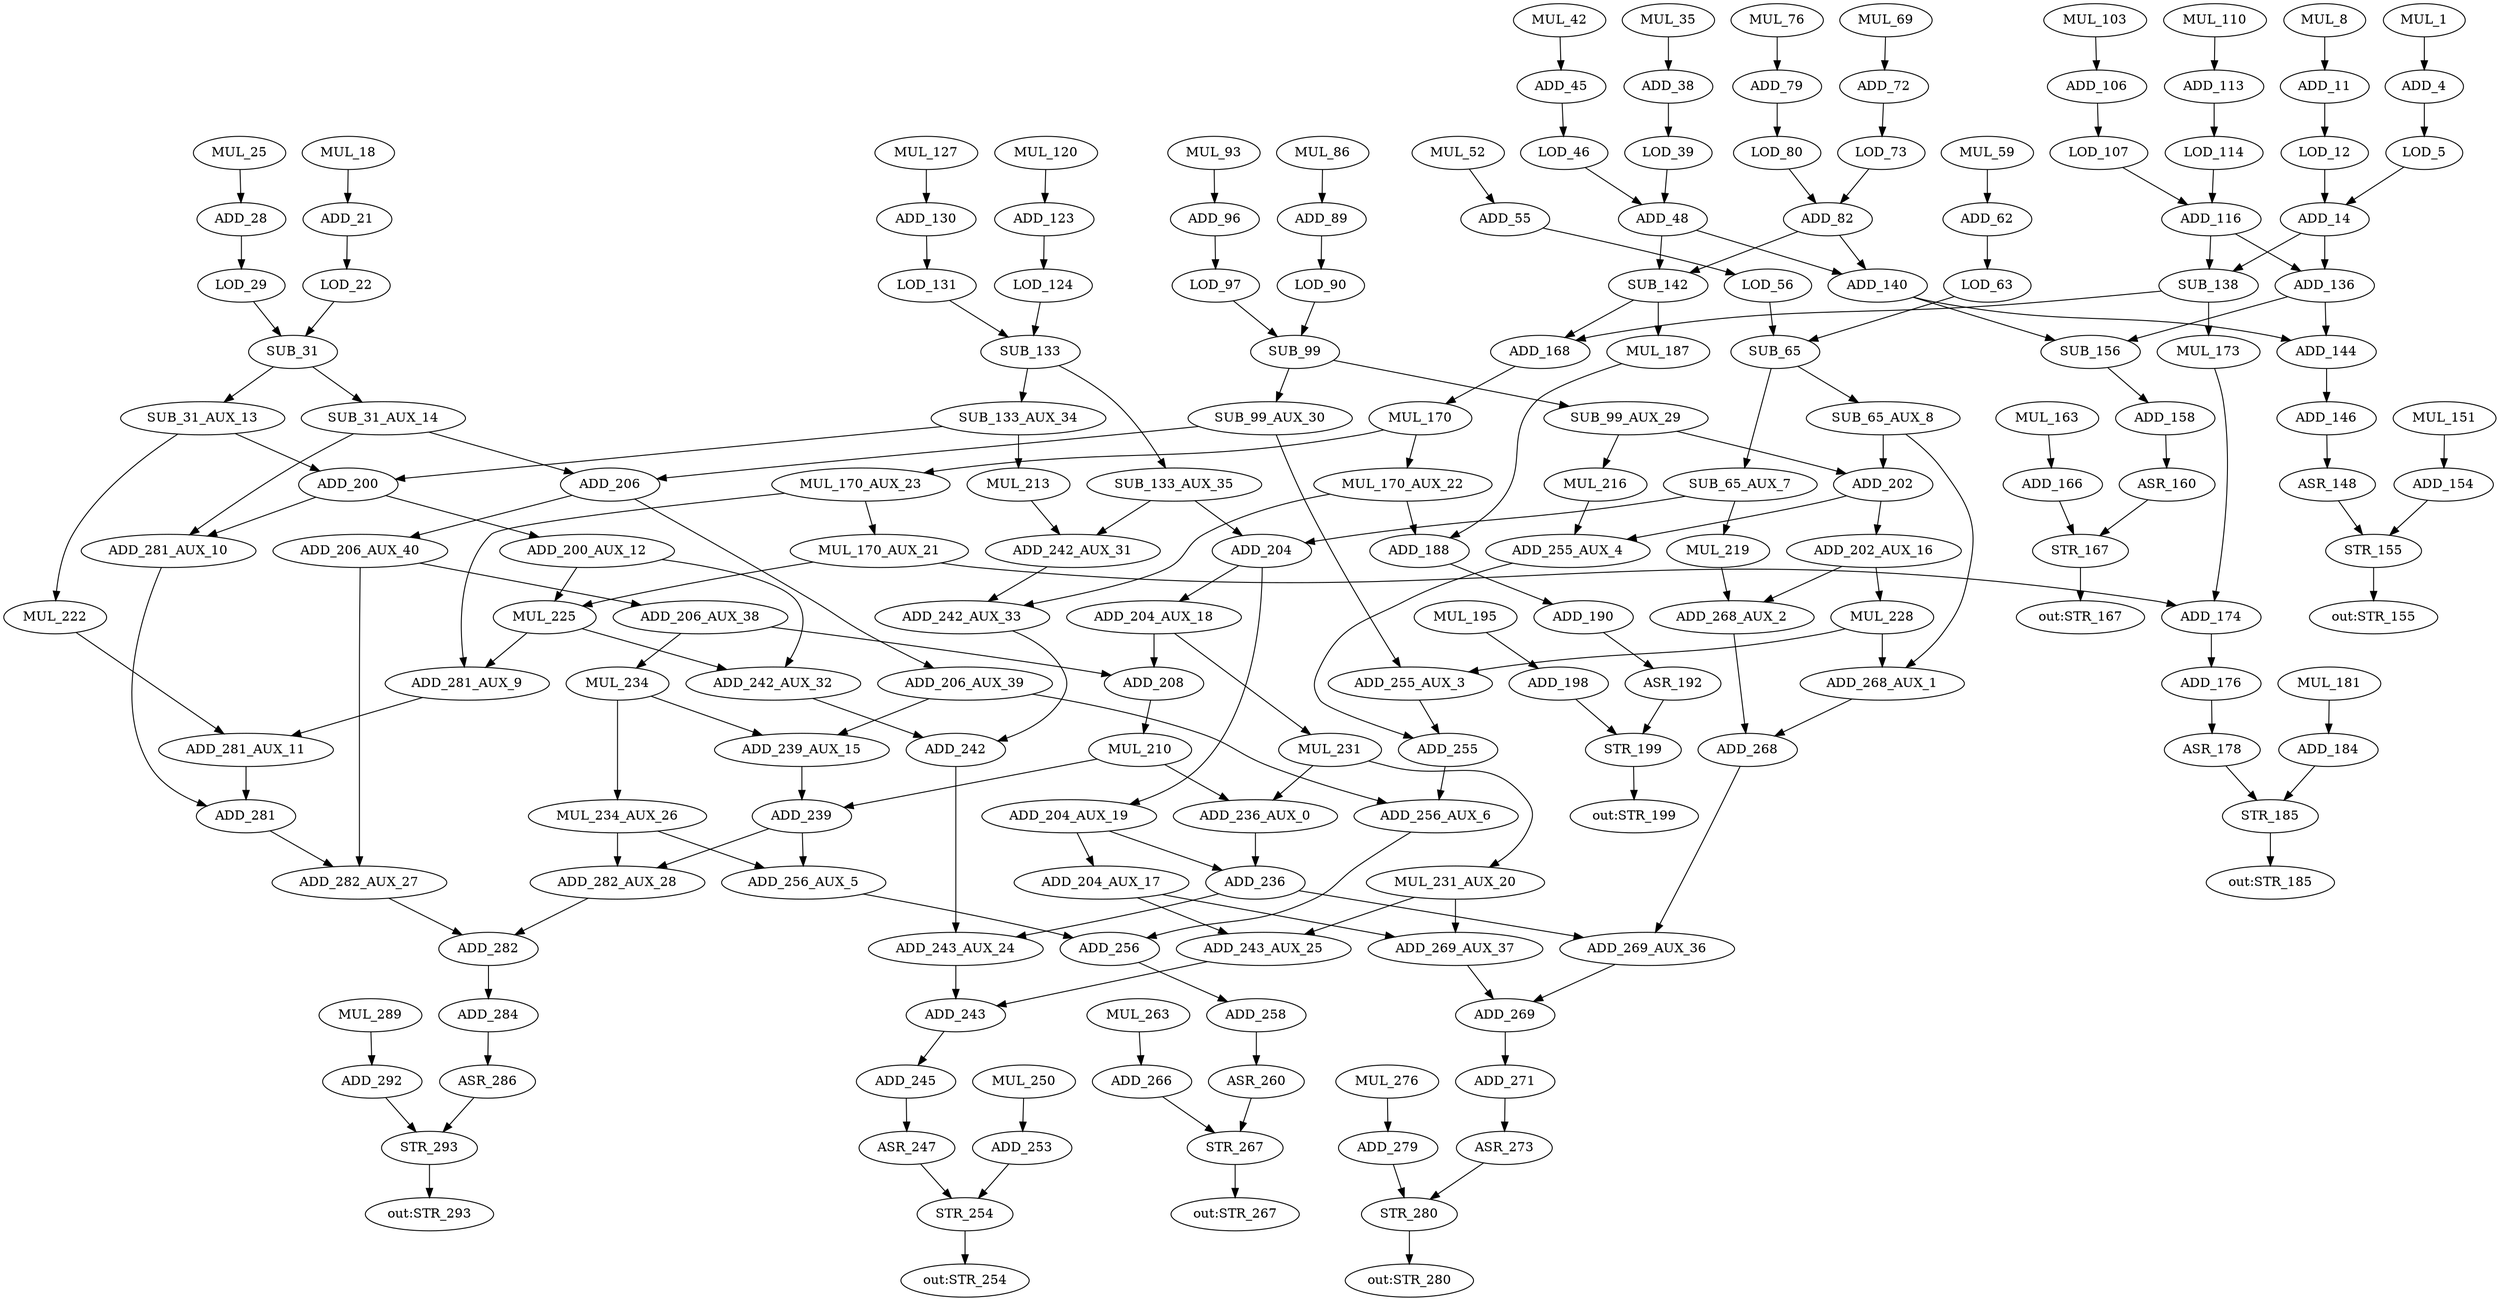 strict digraph "jpeg_fdct_islow" {
ADD_190 [label=ADD_190];
SUB_138 [label=SUB_138];
MUL_228 [label=MUL_228];
ADD_239_AUX_15 [label=ADD_239_AUX_15];
ADD_271 [label=ADD_271];
LOD_131 [label=LOD_131];
ADD_279 [label=ADD_279];
ADD_255_AUX_4 [label=ADD_255_AUX_4];
ADD_239 [label=ADD_239];
LOD_12 [label=LOD_12];
ADD_284 [label=ADD_284];
SUB_133_AUX_34 [label=SUB_133_AUX_34];
ADD_206 [label=ADD_206];
ADD_292 [label=ADD_292];
MUL_187 [label=MUL_187];
MUL_69 [label=MUL_69];
ADD_253 [label=ADD_253];
SUB_156 [label=SUB_156];
ADD_106 [label=ADD_106];
MUL_263 [label=MUL_263];
ADD_204_AUX_18 [label=ADD_204_AUX_18];
SUB_133_AUX_35 [label=SUB_133_AUX_35];
SUB_31_AUX_13 [label=SUB_31_AUX_13];
LOD_63 [label=LOD_63];
MUL_225 [label=MUL_225];
ADD_28 [label=ADD_28];
ADD_202_AUX_16 [label=ADD_202_AUX_16];
ADD_146 [label=ADD_146];
SUB_99 [label=SUB_99];
MUL_25 [label=MUL_25];
ASR_260 [label=ASR_260];
MUL_222 [label=MUL_222];
ADD_268 [label=ADD_268];
STR_280 [label=STR_280];
MUL_234 [label=MUL_234];
ADD_281_AUX_10 [label=ADD_281_AUX_10];
STR_293 [label=STR_293];
ADD_281_AUX_9 [label=ADD_281_AUX_9];
ADD_136 [label=ADD_136];
MUL_93 [label=MUL_93];
ADD_206_AUX_40 [label=ADD_206_AUX_40];
ADD_242 [label=ADD_242];
ADD_200 [label=ADD_200];
ADD_208 [label=ADD_208];
ADD_243_AUX_24 [label=ADD_243_AUX_24];
ADD_14 [label=ADD_14];
ADD_204 [label=ADD_204];
MUL_210 [label=MUL_210];
ADD_245 [label=ADD_245];
MUL_216 [label=MUL_216];
MUL_18 [label=MUL_18];
MUL_120 [label=MUL_120];
ADD_282 [label=ADD_282];
ADD_62 [label=ADD_62];
ADD_242_AUX_32 [label=ADD_242_AUX_32];
ADD_158 [label=ADD_158];
MUL_276 [label=MUL_276];
SUB_65_AUX_7 [label=SUB_65_AUX_7];
LOD_46 [label=LOD_46];
SUB_99_AUX_30 [label=SUB_99_AUX_30];
ADD_255 [label=ADD_255];
MUL_163 [label=MUL_163];
ADD_269 [label=ADD_269];
MUL_110 [label=MUL_110];
MUL_86 [label=MUL_86];
STR_185 [label=STR_185];
ADD_198 [label=ADD_198];
ADD_184 [label=ADD_184];
ADD_206_AUX_38 [label=ADD_206_AUX_38];
ASR_286 [label=ASR_286];
MUL_234_AUX_26 [label=MUL_234_AUX_26];
ADD_89 [label=ADD_89];
ADD_204_AUX_19 [label=ADD_204_AUX_19];
MUL_195 [label=MUL_195];
ADD_174 [label=ADD_174];
ADD_268_AUX_1 [label=ADD_268_AUX_1];
MUL_213 [label=MUL_213];
MUL_151 [label=MUL_151];
ADD_176 [label=ADD_176];
ADD_206_AUX_39 [label=ADD_206_AUX_39];
ASR_160 [label=ASR_160];
MUL_170 [label=MUL_170];
MUL_231 [label=MUL_231];
LOD_97 [label=LOD_97];
MUL_127 [label=MUL_127];
ADD_269_AUX_36 [label=ADD_269_AUX_36];
ADD_48 [label=ADD_48];
ADD_243 [label=ADD_243];
ADD_282_AUX_27 [label=ADD_282_AUX_27];
ADD_82 [label=ADD_82];
ASR_192 [label=ASR_192];
SUB_133 [label=SUB_133];
LOD_80 [label=LOD_80];
ADD_243_AUX_25 [label=ADD_243_AUX_25];
MUL_42 [label=MUL_42];
ADD_204_AUX_17 [label=ADD_204_AUX_17];
ADD_116 [label=ADD_116];
ADD_242_AUX_33 [label=ADD_242_AUX_33];
ADD_256_AUX_6 [label=ADD_256_AUX_6];
STR_167 [label=STR_167];
ADD_242_AUX_31 [label=ADD_242_AUX_31];
LOD_29 [label=LOD_29];
ADD_202 [label=ADD_202];
ADD_4 [label=ADD_4];
MUL_231_AUX_20 [label=MUL_231_AUX_20];
LOD_39 [label=LOD_39];
MUL_52 [label=MUL_52];
ADD_236 [label=ADD_236];
ADD_282_AUX_28 [label=ADD_282_AUX_28];
ASR_273 [label=ASR_273];
LOD_124 [label=LOD_124];
ADD_96 [label=ADD_96];
MUL_289 [label=MUL_289];
SUB_65_AUX_8 [label=SUB_65_AUX_8];
ADD_256_AUX_5 [label=ADD_256_AUX_5];
SUB_99_AUX_29 [label=SUB_99_AUX_29];
SUB_142 [label=SUB_142];
MUL_59 [label=MUL_59];
LOD_107 [label=LOD_107];
MUL_219 [label=MUL_219];
ASR_148 [label=ASR_148];
LOD_5 [label=LOD_5];
LOD_73 [label=LOD_73];
MUL_76 [label=MUL_76];
LOD_22 [label=LOD_22];
STR_267 [label=STR_267];
ASR_178 [label=ASR_178];
ADD_72 [label=ADD_72];
ADD_268_AUX_2 [label=ADD_268_AUX_2];
ADD_281 [label=ADD_281];
ADD_79 [label=ADD_79];
ADD_168 [label=ADD_168];
MUL_250 [label=MUL_250];
ADD_255_AUX_3 [label=ADD_255_AUX_3];
MUL_8 [label=MUL_8];
SUB_31 [label=SUB_31];
ADD_166 [label=ADD_166];
ASR_247 [label=ASR_247];
ADD_256 [label=ADD_256];
ADD_38 [label=ADD_38];
ADD_11 [label=ADD_11];
MUL_170_AUX_23 [label=MUL_170_AUX_23];
MUL_173 [label=MUL_173];
ADD_266 [label=ADD_266];
ADD_188 [label=ADD_188];
ADD_200_AUX_12 [label=ADD_200_AUX_12];
ADD_140 [label=ADD_140];
ADD_258 [label=ADD_258];
ADD_154 [label=ADD_154];
LOD_114 [label=LOD_114];
MUL_35 [label=MUL_35];
ADD_21 [label=ADD_21];
LOD_90 [label=LOD_90];
STR_155 [label=STR_155];
LOD_56 [label=LOD_56];
SUB_31_AUX_14 [label=SUB_31_AUX_14];
STR_254 [label=STR_254];
ADD_123 [label=ADD_123];
ADD_236_AUX_0 [label=ADD_236_AUX_0];
ADD_144 [label=ADD_144];
ADD_269_AUX_37 [label=ADD_269_AUX_37];
ADD_55 [label=ADD_55];
MUL_170_AUX_21 [label=MUL_170_AUX_21];
STR_199 [label=STR_199];
MUL_170_AUX_22 [label=MUL_170_AUX_22];
MUL_181 [label=MUL_181];
ADD_113 [label=ADD_113];
ADD_281_AUX_11 [label=ADD_281_AUX_11];
ADD_45 [label=ADD_45];
MUL_1 [label=MUL_1];
ADD_130 [label=ADD_130];
SUB_65 [label=SUB_65];
MUL_103 [label=MUL_103];
"out:STR_280";
"out:STR_293";
"out:STR_185";
"out:STR_167";
"out:STR_267";
"out:STR_155";
"out:STR_254";
"out:STR_199";
ADD_190 -> ASR_192  [name=75];
SUB_138 -> MUL_173  [name=50];
SUB_138 -> ADD_168  [name=118];
MUL_228 -> ADD_255_AUX_3  [name=69];
MUL_228 -> ADD_268_AUX_1  [name=107];
ADD_239_AUX_15 -> ADD_239  [name=0];
ADD_271 -> ASR_273  [name=200];
LOD_131 -> SUB_133  [name=137];
ADD_279 -> STR_280  [name=126];
ADD_255_AUX_4 -> ADD_255  [name=194];
ADD_239 -> ADD_256_AUX_5  [name=9];
ADD_239 -> ADD_282_AUX_28  [name=139];
LOD_12 -> ADD_14  [name=151];
ADD_284 -> ASR_286  [name=41];
SUB_133_AUX_34 -> MUL_213  [name=76];
SUB_133_AUX_34 -> ADD_200  [name=124];
ADD_206 -> ADD_206_AUX_40  [name=108];
ADD_206 -> ADD_206_AUX_39  [name=149];
ADD_292 -> STR_293  [name=138];
MUL_187 -> ADD_188  [name=201];
MUL_69 -> ADD_72  [name=174];
ADD_253 -> STR_254  [name=49];
SUB_156 -> ADD_158  [name=20];
ADD_106 -> LOD_107  [name=45];
MUL_263 -> ADD_266  [name=99];
ADD_204_AUX_18 -> ADD_208  [name=63];
ADD_204_AUX_18 -> MUL_231  [name=188];
SUB_133_AUX_35 -> ADD_242_AUX_31  [name=38];
SUB_133_AUX_35 -> ADD_204  [name=119];
SUB_31_AUX_13 -> ADD_200  [name=148];
SUB_31_AUX_13 -> MUL_222  [name=182];
LOD_63 -> SUB_65  [name=121];
MUL_225 -> ADD_242_AUX_32  [name=93];
MUL_225 -> ADD_281_AUX_9  [name=112];
ADD_28 -> LOD_29  [name=184];
ADD_202_AUX_16 -> MUL_228  [name=48];
ADD_202_AUX_16 -> ADD_268_AUX_2  [name=86];
ADD_146 -> ASR_148  [name=82];
SUB_99 -> SUB_99_AUX_29  [name=1];
SUB_99 -> SUB_99_AUX_30  [name=117];
MUL_25 -> ADD_28  [name=81];
ASR_260 -> STR_267  [name=115];
MUL_222 -> ADD_281_AUX_11  [name=59];
ADD_268 -> ADD_269_AUX_36  [name=70];
STR_280 -> "out:STR_280";
MUL_234 -> MUL_234_AUX_26  [name=12];
MUL_234 -> ADD_239_AUX_15  [name=130];
ADD_281_AUX_10 -> ADD_281  [name=190];
STR_293 -> "out:STR_293";
ADD_281_AUX_9 -> ADD_281_AUX_11  [name=192];
ADD_136 -> ADD_144  [name=114];
ADD_136 -> SUB_156  [name=150];
MUL_93 -> ADD_96  [name=100];
ADD_206_AUX_40 -> ADD_206_AUX_38  [name=77];
ADD_206_AUX_40 -> ADD_282_AUX_27  [name=97];
ADD_242 -> ADD_243_AUX_24  [name=95];
ADD_200 -> ADD_281_AUX_10  [name=51];
ADD_200 -> ADD_200_AUX_12  [name=109];
ADD_208 -> MUL_210  [name=44];
ADD_243_AUX_24 -> ADD_243  [name=42];
ADD_14 -> ADD_136  [name=13];
ADD_14 -> SUB_138  [name=173];
ADD_204 -> ADD_204_AUX_18  [name=87];
ADD_204 -> ADD_204_AUX_19  [name=104];
MUL_210 -> ADD_236_AUX_0  [name=74];
MUL_210 -> ADD_239  [name=163];
ADD_245 -> ASR_247  [name=10];
MUL_216 -> ADD_255_AUX_4  [name=16];
MUL_18 -> ADD_21  [name=92];
MUL_120 -> ADD_123  [name=29];
ADD_282 -> ADD_284  [name=61];
ADD_62 -> LOD_63  [name=113];
ADD_242_AUX_32 -> ADD_242  [name=22];
ADD_158 -> ASR_160  [name=17];
MUL_276 -> ADD_279  [name=15];
SUB_65_AUX_7 -> MUL_219  [name=140];
SUB_65_AUX_7 -> ADD_204  [name=205];
LOD_46 -> ADD_48  [name=183];
SUB_99_AUX_30 -> ADD_255_AUX_3  [name=4];
SUB_99_AUX_30 -> ADD_206  [name=193];
ADD_255 -> ADD_256_AUX_6  [name=186];
MUL_163 -> ADD_166  [name=155];
ADD_269 -> ADD_271  [name=106];
MUL_110 -> ADD_113  [name=56];
MUL_86 -> ADD_89  [name=135];
STR_185 -> "out:STR_185";
ADD_198 -> STR_199  [name=165];
ADD_184 -> STR_185  [name=136];
ADD_206_AUX_38 -> ADD_208  [name=141];
ADD_206_AUX_38 -> MUL_234  [name=144];
ASR_286 -> STR_293  [name=204];
MUL_234_AUX_26 -> ADD_282_AUX_28  [name=66];
MUL_234_AUX_26 -> ADD_256_AUX_5  [name=157];
ADD_89 -> LOD_90  [name=110];
ADD_204_AUX_19 -> ADD_236  [name=26];
ADD_204_AUX_19 -> ADD_204_AUX_17  [name=187];
MUL_195 -> ADD_198  [name=207];
ADD_174 -> ADD_176  [name=176];
ADD_268_AUX_1 -> ADD_268  [name=25];
MUL_213 -> ADD_242_AUX_31  [name=105];
MUL_151 -> ADD_154  [name=79];
ADD_176 -> ASR_178  [name=116];
ADD_206_AUX_39 -> ADD_256_AUX_6  [name=19];
ADD_206_AUX_39 -> ADD_239_AUX_15  [name=111];
ASR_160 -> STR_167  [name=172];
MUL_170 -> MUL_170_AUX_23  [name=85];
MUL_170 -> MUL_170_AUX_22  [name=196];
MUL_231 -> ADD_236_AUX_0  [name=47];
MUL_231 -> MUL_231_AUX_20  [name=179];
LOD_97 -> SUB_99  [name=54];
MUL_127 -> ADD_130  [name=131];
ADD_269_AUX_36 -> ADD_269  [name=102];
ADD_48 -> SUB_142  [name=43];
ADD_48 -> ADD_140  [name=53];
ADD_243 -> ADD_245  [name=168];
ADD_282_AUX_27 -> ADD_282  [name=120];
ADD_82 -> SUB_142  [name=40];
ADD_82 -> ADD_140  [name=175];
ASR_192 -> STR_199  [name=161];
SUB_133 -> SUB_133_AUX_35  [name=24];
SUB_133 -> SUB_133_AUX_34  [name=177];
LOD_80 -> ADD_82  [name=195];
ADD_243_AUX_25 -> ADD_243  [name=46];
MUL_42 -> ADD_45  [name=178];
ADD_204_AUX_17 -> ADD_243_AUX_25  [name=67];
ADD_204_AUX_17 -> ADD_269_AUX_37  [name=152];
ADD_116 -> ADD_136  [name=91];
ADD_116 -> SUB_138  [name=167];
ADD_242_AUX_33 -> ADD_242  [name=123];
ADD_256_AUX_6 -> ADD_256  [name=134];
STR_167 -> "out:STR_167";
ADD_242_AUX_31 -> ADD_242_AUX_33  [name=159];
LOD_29 -> SUB_31  [name=145];
ADD_202 -> ADD_202_AUX_16  [name=71];
ADD_202 -> ADD_255_AUX_4  [name=169];
ADD_4 -> LOD_5  [name=128];
MUL_231_AUX_20 -> ADD_269_AUX_37  [name=5];
MUL_231_AUX_20 -> ADD_243_AUX_25  [name=6];
LOD_39 -> ADD_48  [name=199];
MUL_52 -> ADD_55  [name=39];
ADD_236 -> ADD_269_AUX_36  [name=14];
ADD_236 -> ADD_243_AUX_24  [name=202];
ADD_282_AUX_28 -> ADD_282  [name=146];
ASR_273 -> STR_280  [name=122];
LOD_124 -> SUB_133  [name=101];
ADD_96 -> LOD_97  [name=2];
MUL_289 -> ADD_292  [name=28];
SUB_65_AUX_8 -> ADD_202  [name=60];
SUB_65_AUX_8 -> ADD_268_AUX_1  [name=197];
ADD_256_AUX_5 -> ADD_256  [name=181];
SUB_99_AUX_29 -> MUL_216  [name=89];
SUB_99_AUX_29 -> ADD_202  [name=164];
SUB_142 -> MUL_187  [name=127];
SUB_142 -> ADD_168  [name=191];
MUL_59 -> ADD_62  [name=64];
LOD_107 -> ADD_116  [name=11];
MUL_219 -> ADD_268_AUX_2  [name=57];
ASR_148 -> STR_155  [name=8];
LOD_5 -> ADD_14  [name=198];
LOD_73 -> ADD_82  [name=129];
MUL_76 -> ADD_79  [name=142];
LOD_22 -> SUB_31  [name=185];
STR_267 -> "out:STR_267";
ASR_178 -> STR_185  [name=189];
ADD_72 -> LOD_73  [name=84];
ADD_268_AUX_2 -> ADD_268  [name=153];
ADD_281 -> ADD_282_AUX_27  [name=158];
ADD_79 -> LOD_80  [name=171];
ADD_168 -> MUL_170  [name=94];
MUL_250 -> ADD_253  [name=36];
ADD_255_AUX_3 -> ADD_255  [name=206];
MUL_8 -> ADD_11  [name=160];
SUB_31 -> SUB_31_AUX_14  [name=65];
SUB_31 -> SUB_31_AUX_13  [name=133];
ADD_166 -> STR_167  [name=23];
ASR_247 -> STR_254  [name=18];
ADD_256 -> ADD_258  [name=3];
ADD_38 -> LOD_39  [name=209];
ADD_11 -> LOD_12  [name=103];
MUL_170_AUX_23 -> MUL_170_AUX_21  [name=62];
MUL_170_AUX_23 -> ADD_281_AUX_9  [name=98];
MUL_173 -> ADD_174  [name=73];
ADD_266 -> STR_267  [name=27];
ADD_188 -> ADD_190  [name=78];
ADD_200_AUX_12 -> MUL_225  [name=34];
ADD_200_AUX_12 -> ADD_242_AUX_32  [name=125];
ADD_140 -> ADD_144  [name=32];
ADD_140 -> SUB_156  [name=156];
ADD_258 -> ASR_260  [name=208];
ADD_154 -> STR_155  [name=35];
LOD_114 -> ADD_116  [name=31];
MUL_35 -> ADD_38  [name=162];
ADD_21 -> LOD_22  [name=68];
LOD_90 -> SUB_99  [name=96];
STR_155 -> "out:STR_155";
LOD_56 -> SUB_65  [name=55];
SUB_31_AUX_14 -> ADD_281_AUX_10  [name=58];
SUB_31_AUX_14 -> ADD_206  [name=83];
STR_254 -> "out:STR_254";
ADD_123 -> LOD_124  [name=30];
ADD_236_AUX_0 -> ADD_236  [name=203];
ADD_144 -> ADD_146  [name=166];
ADD_269_AUX_37 -> ADD_269  [name=37];
ADD_55 -> LOD_56  [name=72];
MUL_170_AUX_21 -> ADD_174  [name=21];
MUL_170_AUX_21 -> MUL_225  [name=154];
STR_199 -> "out:STR_199";
MUL_170_AUX_22 -> ADD_188  [name=7];
MUL_170_AUX_22 -> ADD_242_AUX_33  [name=88];
MUL_181 -> ADD_184  [name=80];
ADD_113 -> LOD_114  [name=147];
ADD_281_AUX_11 -> ADD_281  [name=180];
ADD_45 -> LOD_46  [name=33];
MUL_1 -> ADD_4  [name=143];
ADD_130 -> LOD_131  [name=170];
SUB_65 -> SUB_65_AUX_8  [name=52];
SUB_65 -> SUB_65_AUX_7  [name=90];
MUL_103 -> ADD_106  [name=132];
}

